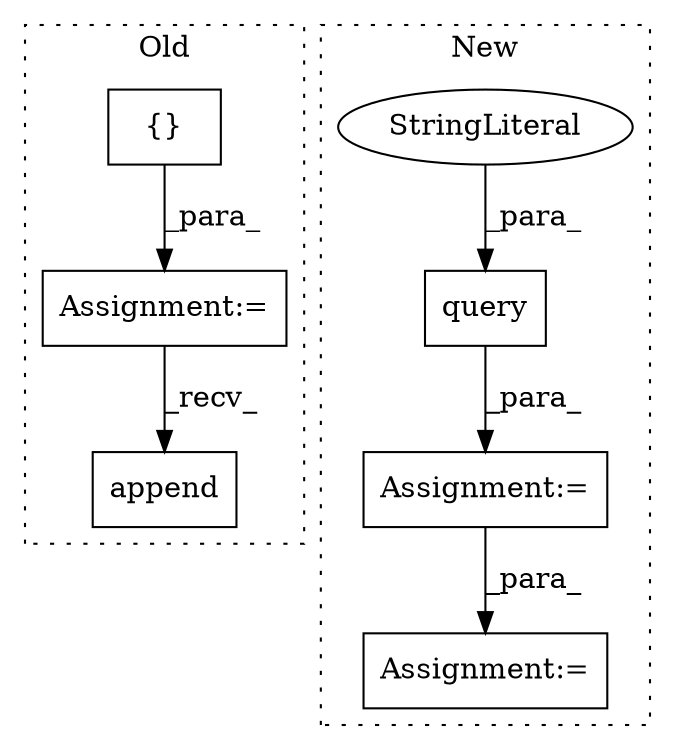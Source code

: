 digraph G {
subgraph cluster0 {
1 [label="append" a="32" s="1732,1747" l="7,1" shape="box"];
3 [label="{}" a="4" s="1641,1652" l="1,1" shape="box"];
6 [label="Assignment:=" a="7" s="1631" l="1" shape="box"];
label = "Old";
style="dotted";
}
subgraph cluster1 {
2 [label="query" a="32" s="1260,1274" l="6,1" shape="box"];
4 [label="StringLiteral" a="45" s="1266" l="8" shape="ellipse"];
5 [label="Assignment:=" a="7" s="1250" l="1" shape="box"];
7 [label="Assignment:=" a="7" s="1581" l="1" shape="box"];
label = "New";
style="dotted";
}
2 -> 5 [label="_para_"];
3 -> 6 [label="_para_"];
4 -> 2 [label="_para_"];
5 -> 7 [label="_para_"];
6 -> 1 [label="_recv_"];
}